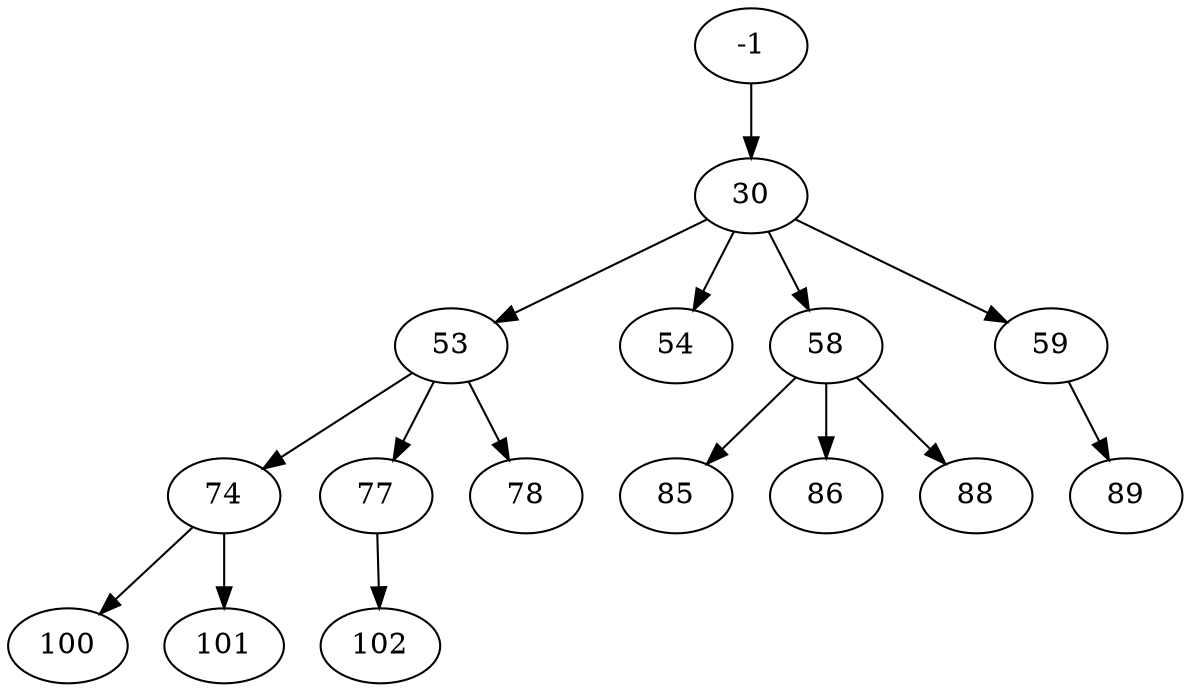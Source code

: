 digraph linebreaks {
// Node definitions.
-1;
30;
53;
54;
58;
59;
74;
77;
78;
85;
86;
88;
89;
100;
101;
102;

// Edge definitions.
-1 -> 30;
30 -> 53;
30 -> 54;
30 -> 58;
30 -> 59;
53 -> 74;
53 -> 77;
53 -> 78;
58 -> 85;
58 -> 86;
58 -> 88;
59 -> 89;
74 -> 100;
74 -> 101;
77 -> 102;
}